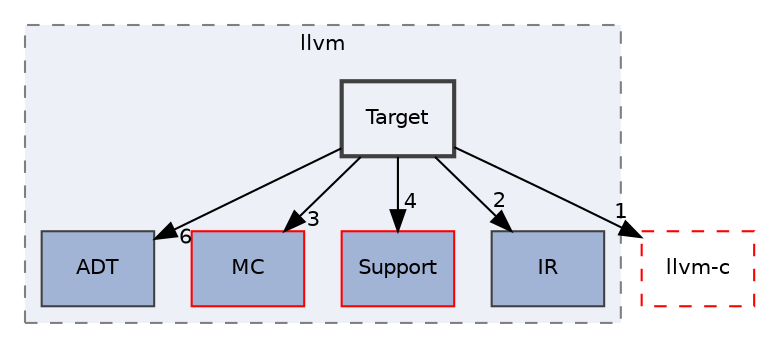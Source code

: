 digraph "include/llvm/Target"
{
 // LATEX_PDF_SIZE
  bgcolor="transparent";
  edge [fontname="Helvetica",fontsize="10",labelfontname="Helvetica",labelfontsize="10"];
  node [fontname="Helvetica",fontsize="10",shape="box"];
  compound=true
  subgraph clusterdir_dcde91663b8816e1e2311938ccd8f690 {
    graph [ bgcolor="#edf0f7", pencolor="grey50", style="filled,dashed,", label="llvm", fontname="Helvetica", fontsize="10", URL="dir_dcde91663b8816e1e2311938ccd8f690.html"]
  dir_32453792af2ba70c54e3ccae3a790d1b [label="ADT", style="filled,", fillcolor="#a2b4d6", color="grey25", URL="dir_32453792af2ba70c54e3ccae3a790d1b.html"];
  dir_3c463fb0a03f5ca9e2abd53334bc8356 [label="MC", style="filled,", fillcolor="#a2b4d6", color="red", URL="dir_3c463fb0a03f5ca9e2abd53334bc8356.html"];
  dir_ae1e398ac700924fa434b51c248a5531 [label="Support", style="filled,", fillcolor="#a2b4d6", color="red", URL="dir_ae1e398ac700924fa434b51c248a5531.html"];
  dir_c3e93f23a4a31c717998b98ce143b7c0 [label="IR", style="filled,", fillcolor="#a2b4d6", color="grey25", URL="dir_c3e93f23a4a31c717998b98ce143b7c0.html"];
  dir_93bbf26a6ebee48bd39196855fde3e19 [label="Target", style="filled,bold,", fillcolor="#edf0f7", color="grey25", URL="dir_93bbf26a6ebee48bd39196855fde3e19.html"];
  }
  dir_db1e4f1ef1b4536ff54becd23c94e664 [label="llvm-c", style="dashed,", fillcolor="#edf0f7", color="red", URL="dir_db1e4f1ef1b4536ff54becd23c94e664.html"];
  dir_93bbf26a6ebee48bd39196855fde3e19->dir_32453792af2ba70c54e3ccae3a790d1b [headlabel="6", labeldistance=1.5 headhref="dir_000192_000001.html"];
  dir_93bbf26a6ebee48bd39196855fde3e19->dir_3c463fb0a03f5ca9e2abd53334bc8356 [headlabel="3", labeldistance=1.5 headhref="dir_000192_000114.html"];
  dir_93bbf26a6ebee48bd39196855fde3e19->dir_ae1e398ac700924fa434b51c248a5531 [headlabel="4", labeldistance=1.5 headhref="dir_000192_000182.html"];
  dir_93bbf26a6ebee48bd39196855fde3e19->dir_c3e93f23a4a31c717998b98ce143b7c0 [headlabel="2", labeldistance=1.5 headhref="dir_000192_000091.html"];
  dir_93bbf26a6ebee48bd39196855fde3e19->dir_db1e4f1ef1b4536ff54becd23c94e664 [headlabel="1", labeldistance=1.5 headhref="dir_000192_000105.html"];
}
